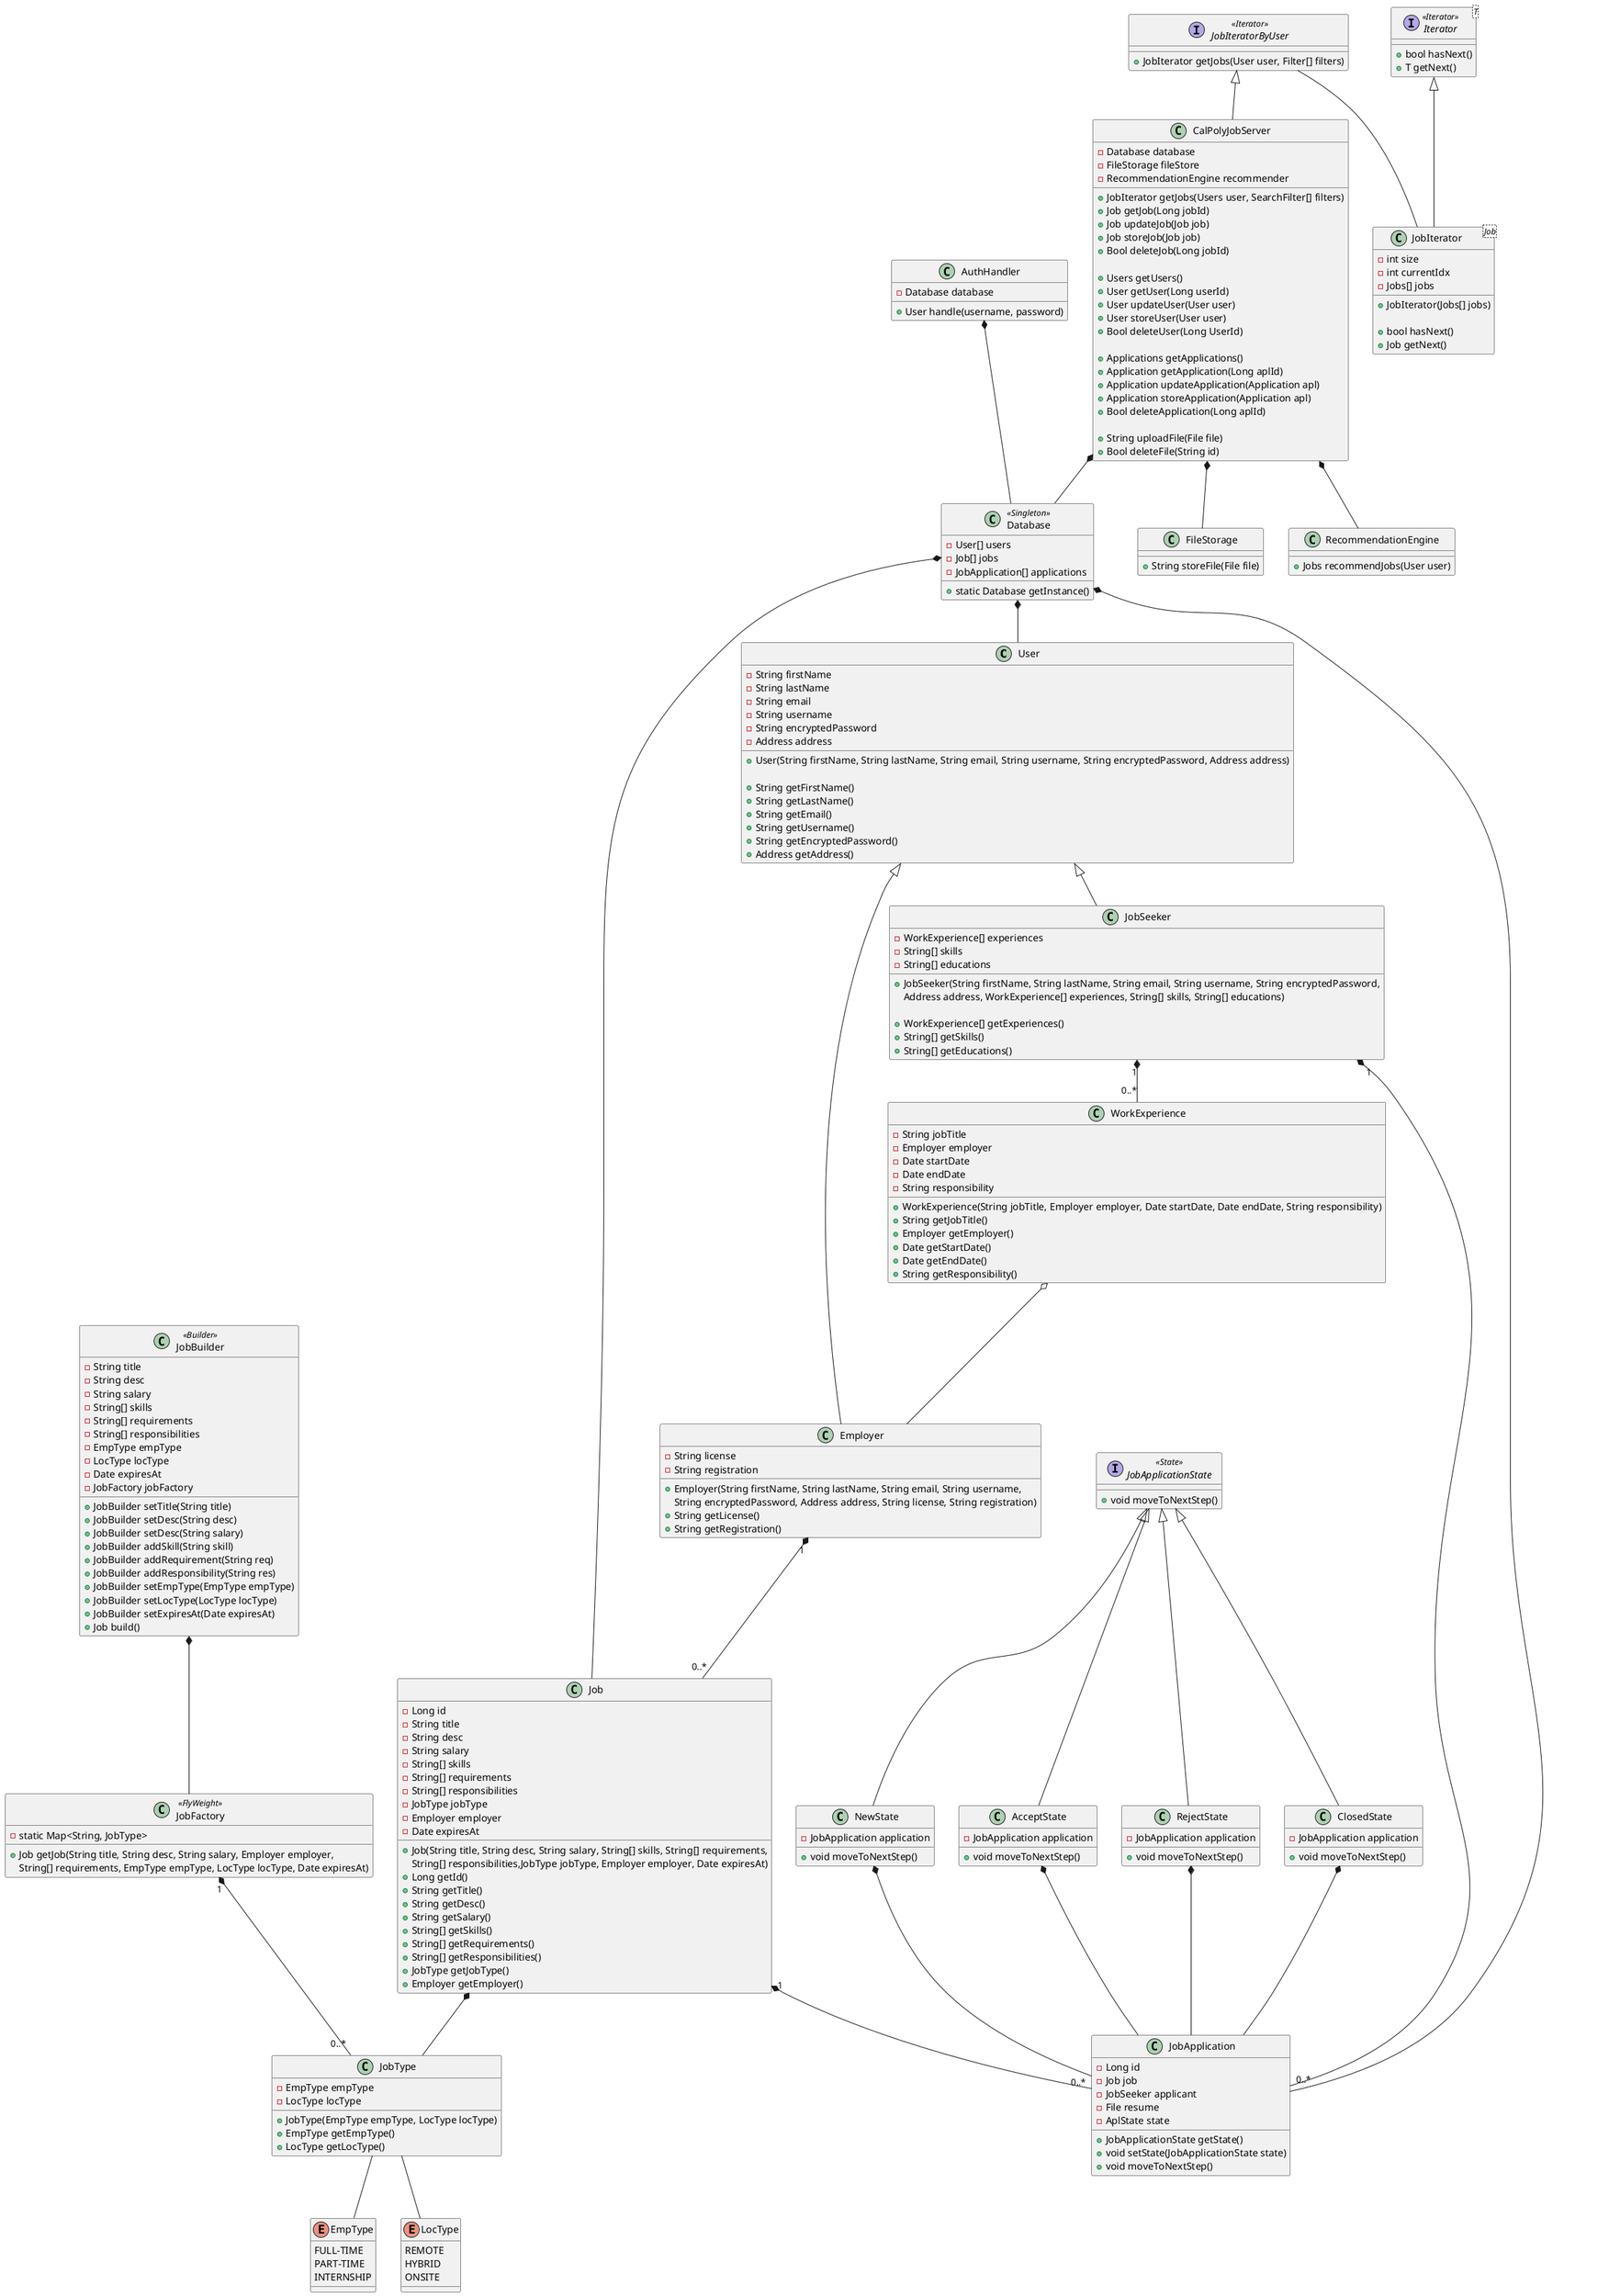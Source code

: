@startuml
'https://plantuml.com/class-diagram

class User {
    -String firstName
    -String lastName
    -String email
    -String username
    -String encryptedPassword
    -Address address

    + User(String firstName, String lastName, String email, String username, String encryptedPassword, Address address)

    + String getFirstName()
    + String getLastName()
    + String getEmail()
    + String getUsername()
    + String getEncryptedPassword()
    + Address getAddress()
}

class Employer {
    -String license
    -String registration

    + Employer(String firstName, String lastName, String email, String username,
        String encryptedPassword, Address address, String license, String registration)
    + String getLicense()
    + String getRegistration()
}

class AuthHandler {
    -Database database
    +User handle(username, password)
}

AuthHandler *-- Database

class JobSeeker {
    -WorkExperience[] experiences
    -String[] skills
    -String[] educations

    + JobSeeker(String firstName, String lastName, String email, String username, String encryptedPassword,
        Address address, WorkExperience[] experiences, String[] skills, String[] educations)

    + WorkExperience[] getExperiences()
    + String[] getSkills()
    + String[] getEducations()
}

User <|-- Employer
User <|-- JobSeeker

class WorkExperience {
    -String jobTitle
    -Employer employer
    -Date startDate
    -Date endDate
    -String responsibility

    + WorkExperience(String jobTitle, Employer employer, Date startDate, Date endDate, String responsibility)
    + String getJobTitle()
    + Employer getEmployer()
    + Date getStartDate()
    + Date getEndDate()
    + String getResponsibility()
}

JobSeeker "1" *-- "0..*" WorkExperience
WorkExperience o-- Employer

enum EmpType {
    FULL-TIME
    PART-TIME
    INTERNSHIP
}

enum LocType {
    REMOTE
    HYBRID
    ONSITE
}

class JobType {
    -EmpType empType
    -LocType locType

    + JobType(EmpType empType, LocType locType)
    + EmpType getEmpType()
    + LocType getLocType()
}

JobType -- EmpType
JobType -- LocType

class Job {
    -Long id
    -String title
    -String desc
    -String salary
    -String[] skills
    -String[] requirements
    -String[] responsibilities
    -JobType jobType
    -Employer employer
    -Date expiresAt

    +Job(String title, String desc, String salary, String[] skills, String[] requirements,
        String[] responsibilities,JobType jobType, Employer employer, Date expiresAt)
    + Long getId()
    + String getTitle()
    + String getDesc()
    + String getSalary()
    + String[] getSkills()
    + String[] getRequirements()
    + String[] getResponsibilities()
    + JobType getJobType()
    + Employer getEmployer()
}

Job  *-- JobType

Employer "1" *-- "0..*" Job

class JobFactory <<FlyWeight>> {
    -static Map<String, JobType>

    +Job getJob(String title, String desc, String salary, Employer employer,
        String[] requirements, EmpType empType, LocType locType, Date expiresAt)
}

JobFactory "1" *-- "0..*" JobType

class JobBuilder <<Builder>> {
    -String title
    -String desc
    -String salary
    -String[] skills
    -String[] requirements
    -String[] responsibilities
    -EmpType empType
    -LocType locType
    -Date expiresAt
    -JobFactory jobFactory

    +JobBuilder setTitle(String title)
    +JobBuilder setDesc(String desc)
    +JobBuilder setDesc(String salary)
    +JobBuilder addSkill(String skill)
    +JobBuilder addRequirement(String req)
    +JobBuilder addResponsibility(String res)
    +JobBuilder setEmpType(EmpType empType)
    +JobBuilder setLocType(LocType locType)
    +JobBuilder setExpiresAt(Date expiresAt)
    +Job build()
}

JobBuilder *-- JobFactory

class JobApplication {
    -Long id
    -Job job
    -JobSeeker applicant
    -File resume
    -AplState state

    +JobApplicationState getState()
    +void setState(JobApplicationState state)
    +void moveToNextStep()
}

Job "1" *-- "0..*" JobApplication
JobSeeker "1" *-- "0..*" JobApplication

interface JobApplicationState <<State>> {
    +void moveToNextStep()
}

class NewState {
    -JobApplication application
    +void moveToNextStep()
}

JobApplicationState <|-- NewState
NewState *-- JobApplication

class AcceptState {
    -JobApplication application
    +void moveToNextStep()
}

JobApplicationState <|-- AcceptState
AcceptState *-- JobApplication

class RejectState {
    -JobApplication application
    +void moveToNextStep()
}

JobApplicationState <|-- RejectState
RejectState *-- JobApplication

class ClosedState {
    -JobApplication application
    +void moveToNextStep()
}

JobApplicationState <|-- ClosedState
ClosedState *-- JobApplication


class Database <<Singleton>> {
    -User[] users
    -Job[] jobs
    -JobApplication[] applications

    +static Database getInstance()
}

class CalPolyJobServer {
    -Database database
    -FileStorage fileStore
    -RecommendationEngine recommender

    +JobIterator getJobs(Users user, SearchFilter[] filters)
    +Job getJob(Long jobId)
    +Job updateJob(Job job)
    +Job storeJob(Job job)
    +Bool deleteJob(Long jobId)

    +Users getUsers()
    +User getUser(Long userId)
    +User updateUser(User user)
    +User storeUser(User user)
    +Bool deleteUser(Long UserId)

    +Applications getApplications()
    +Application getApplication(Long aplId)
    +Application updateApplication(Application apl)
    +Application storeApplication(Application apl)
    +Bool deleteApplication(Long aplId)

    +String uploadFile(File file)
    +Bool deleteFile(String id)
}

class RecommendationEngine {
    +Jobs recommendJobs(User user)
}

class FileStorage {
    +String storeFile(File file)
}

CalPolyJobServer *-- Database
CalPolyJobServer *-- FileStorage
CalPolyJobServer *-- RecommendationEngine

Database *-- User
Database *-- Job
Database *-- JobApplication


interface Iterator<T> <<Iterator>>{
    +bool hasNext()
    +T getNext()
}

interface JobIteratorByUser <<Iterator>>{
    +JobIterator getJobs(User user, Filter[] filters)
}

JobIteratorByUser <|-- CalPolyJobServer

class JobIterator<Job> {
    -int size
    -int currentIdx
    -Jobs[] jobs

    +JobIterator(Jobs[] jobs)

    +bool hasNext()
    +Job getNext()
}
Iterator <|-- JobIterator
JobIteratorByUser -- JobIterator

@enduml